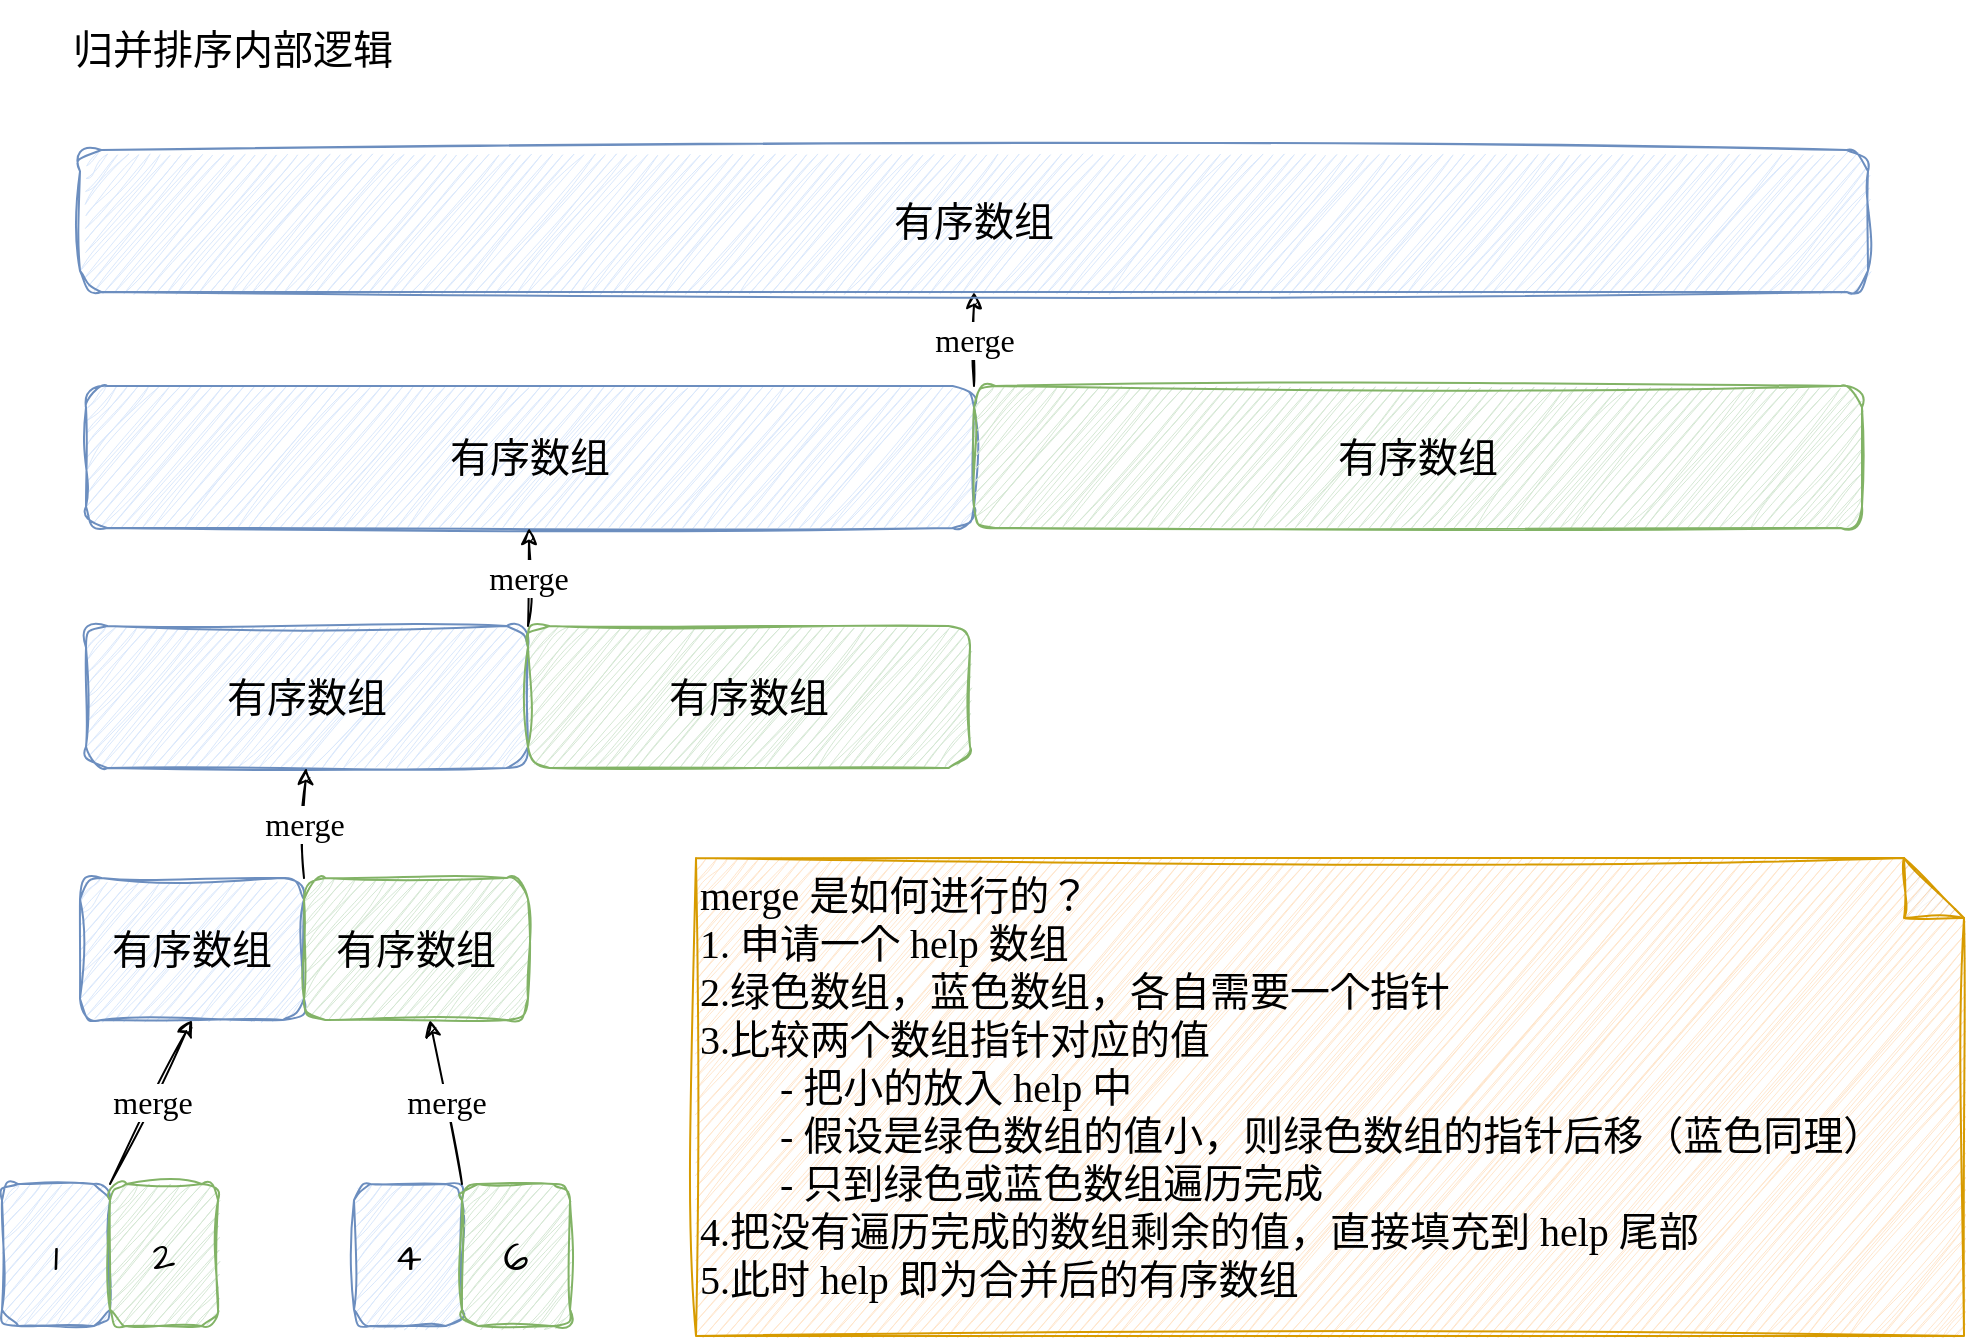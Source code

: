 <mxfile>
    <diagram id="BZZcQW6atTqjhy44g_oU" name="第 1 页">
        <mxGraphModel dx="978" dy="612" grid="0" gridSize="10" guides="1" tooltips="1" connect="1" arrows="1" fold="1" page="1" pageScale="1" pageWidth="1200" pageHeight="1600" background="none" math="0" shadow="0">
            <root>
                <mxCell id="0"/>
                <mxCell id="1" parent="0"/>
                <mxCell id="177" value="归并排序内部逻辑" style="text;html=1;strokeColor=none;fillColor=none;align=center;verticalAlign=middle;whiteSpace=wrap;rounded=0;shadow=0;glass=0;sketch=1;hachureGap=4;jiggle=2;fillStyle=auto;curveFitting=1;fontFamily=Architects Daughter;fontSource=https%3A%2F%2Ffonts.googleapis.com%2Fcss%3Ffamily%3DArchitects%2BDaughter;fontSize=20;" parent="1" vertex="1">
                    <mxGeometry x="176" y="92" width="185" height="50" as="geometry"/>
                </mxCell>
                <mxCell id="181" value="有序数组" style="rounded=1;whiteSpace=wrap;html=1;sketch=1;hachureGap=4;jiggle=2;curveFitting=1;fontFamily=Architects Daughter;fontSource=https%3A%2F%2Ffonts.googleapis.com%2Fcss%3Ffamily%3DArchitects%2BDaughter;fontSize=20;fillColor=#dae8fc;strokeColor=#6c8ebf;" parent="1" vertex="1">
                    <mxGeometry x="195" y="285" width="444" height="71" as="geometry"/>
                </mxCell>
                <mxCell id="203" value="merge" style="edgeStyle=none;sketch=1;hachureGap=4;jiggle=2;curveFitting=1;html=1;exitX=0;exitY=0;exitDx=0;exitDy=0;entryX=0.5;entryY=1;entryDx=0;entryDy=0;fontFamily=Comic Sans MS;fontSize=16;" parent="1" source="182" target="202" edge="1">
                    <mxGeometry relative="1" as="geometry"/>
                </mxCell>
                <mxCell id="182" value="有序数组" style="rounded=1;whiteSpace=wrap;html=1;sketch=1;hachureGap=4;jiggle=2;curveFitting=1;fontFamily=Architects Daughter;fontSource=https%3A%2F%2Ffonts.googleapis.com%2Fcss%3Ffamily%3DArchitects%2BDaughter;fontSize=20;fillColor=#d5e8d4;strokeColor=#82b366;" parent="1" vertex="1">
                    <mxGeometry x="639" y="285" width="444" height="71" as="geometry"/>
                </mxCell>
                <mxCell id="185" value="" style="group" parent="1" vertex="1" connectable="0">
                    <mxGeometry x="195" y="405" width="442" height="71" as="geometry"/>
                </mxCell>
                <mxCell id="183" value="有序数组" style="rounded=1;whiteSpace=wrap;html=1;sketch=1;hachureGap=4;jiggle=2;curveFitting=1;fontFamily=Architects Daughter;fontSource=https%3A%2F%2Ffonts.googleapis.com%2Fcss%3Ffamily%3DArchitects%2BDaughter;fontSize=20;fillColor=#dae8fc;strokeColor=#6c8ebf;" parent="185" vertex="1">
                    <mxGeometry width="221" height="71" as="geometry"/>
                </mxCell>
                <mxCell id="184" value="有序数组" style="rounded=1;whiteSpace=wrap;html=1;sketch=1;hachureGap=4;jiggle=2;curveFitting=1;fontFamily=Architects Daughter;fontSource=https%3A%2F%2Ffonts.googleapis.com%2Fcss%3Ffamily%3DArchitects%2BDaughter;fontSize=20;fillColor=#d5e8d4;strokeColor=#82b366;" parent="185" vertex="1">
                    <mxGeometry x="221" width="221" height="71" as="geometry"/>
                </mxCell>
                <mxCell id="186" value="" style="group" parent="1" vertex="1" connectable="0">
                    <mxGeometry x="192" y="531" width="224" height="71" as="geometry"/>
                </mxCell>
                <mxCell id="187" value="有序数组" style="rounded=1;whiteSpace=wrap;html=1;sketch=1;hachureGap=4;jiggle=2;curveFitting=1;fontFamily=Architects Daughter;fontSource=https%3A%2F%2Ffonts.googleapis.com%2Fcss%3Ffamily%3DArchitects%2BDaughter;fontSize=20;fillColor=#dae8fc;strokeColor=#6c8ebf;" parent="186" vertex="1">
                    <mxGeometry width="112" height="71" as="geometry"/>
                </mxCell>
                <mxCell id="188" value="有序数组" style="rounded=1;whiteSpace=wrap;html=1;sketch=1;hachureGap=4;jiggle=2;curveFitting=1;fontFamily=Architects Daughter;fontSource=https%3A%2F%2Ffonts.googleapis.com%2Fcss%3Ffamily%3DArchitects%2BDaughter;fontSize=20;fillColor=#d5e8d4;strokeColor=#82b366;" parent="186" vertex="1">
                    <mxGeometry x="112" width="112" height="71" as="geometry"/>
                </mxCell>
                <mxCell id="190" value="" style="group" parent="1" vertex="1" connectable="0">
                    <mxGeometry x="153" y="684" width="108" height="71" as="geometry"/>
                </mxCell>
                <mxCell id="191" value="1" style="rounded=1;whiteSpace=wrap;html=1;sketch=1;hachureGap=4;jiggle=2;curveFitting=1;fontFamily=Architects Daughter;fontSource=https%3A%2F%2Ffonts.googleapis.com%2Fcss%3Ffamily%3DArchitects%2BDaughter;fontSize=20;fillColor=#dae8fc;strokeColor=#6c8ebf;" parent="190" vertex="1">
                    <mxGeometry width="54" height="71" as="geometry"/>
                </mxCell>
                <mxCell id="192" value="2" style="rounded=1;whiteSpace=wrap;html=1;sketch=1;hachureGap=4;jiggle=2;curveFitting=1;fontFamily=Architects Daughter;fontSource=https%3A%2F%2Ffonts.googleapis.com%2Fcss%3Ffamily%3DArchitects%2BDaughter;fontSize=20;fillColor=#d5e8d4;strokeColor=#82b366;" parent="190" vertex="1">
                    <mxGeometry x="54" width="54" height="71" as="geometry"/>
                </mxCell>
                <mxCell id="193" value="" style="group" parent="1" vertex="1" connectable="0">
                    <mxGeometry x="329" y="684" width="108" height="71" as="geometry"/>
                </mxCell>
                <mxCell id="194" value="4" style="rounded=1;whiteSpace=wrap;html=1;sketch=1;hachureGap=4;jiggle=2;curveFitting=1;fontFamily=Architects Daughter;fontSource=https%3A%2F%2Ffonts.googleapis.com%2Fcss%3Ffamily%3DArchitects%2BDaughter;fontSize=20;fillColor=#dae8fc;strokeColor=#6c8ebf;" parent="193" vertex="1">
                    <mxGeometry width="54" height="71" as="geometry"/>
                </mxCell>
                <mxCell id="195" value="6" style="rounded=1;whiteSpace=wrap;html=1;sketch=1;hachureGap=4;jiggle=2;curveFitting=1;fontFamily=Architects Daughter;fontSource=https%3A%2F%2Ffonts.googleapis.com%2Fcss%3Ffamily%3DArchitects%2BDaughter;fontSize=20;fillColor=#d5e8d4;strokeColor=#82b366;" parent="193" vertex="1">
                    <mxGeometry x="54" width="54" height="71" as="geometry"/>
                </mxCell>
                <mxCell id="196" value="merge" style="edgeStyle=none;sketch=1;hachureGap=4;jiggle=2;curveFitting=1;html=1;exitX=0;exitY=0;exitDx=0;exitDy=0;entryX=0.5;entryY=1;entryDx=0;entryDy=0;fontFamily=Comic Sans MS;fontSize=16;" parent="1" source="192" target="187" edge="1">
                    <mxGeometry relative="1" as="geometry"/>
                </mxCell>
                <mxCell id="199" value="merge" style="edgeStyle=none;sketch=1;hachureGap=4;jiggle=2;curveFitting=1;html=1;exitX=0;exitY=0;exitDx=0;exitDy=0;fontFamily=Comic Sans MS;fontSize=16;" parent="1" source="195" target="188" edge="1">
                    <mxGeometry relative="1" as="geometry"/>
                </mxCell>
                <mxCell id="200" value="merge" style="edgeStyle=none;sketch=1;hachureGap=4;jiggle=2;curveFitting=1;html=1;exitX=0;exitY=0;exitDx=0;exitDy=0;fontFamily=Comic Sans MS;fontSize=16;" parent="1" source="188" target="183" edge="1">
                    <mxGeometry relative="1" as="geometry"/>
                </mxCell>
                <mxCell id="201" value="merge" style="edgeStyle=none;sketch=1;hachureGap=4;jiggle=2;curveFitting=1;html=1;exitX=0;exitY=0;exitDx=0;exitDy=0;fontFamily=Comic Sans MS;fontSize=16;" parent="1" source="184" target="181" edge="1">
                    <mxGeometry relative="1" as="geometry"/>
                </mxCell>
                <mxCell id="202" value="有序数组" style="rounded=1;whiteSpace=wrap;html=1;sketch=1;hachureGap=4;jiggle=2;curveFitting=1;fontFamily=Architects Daughter;fontSource=https%3A%2F%2Ffonts.googleapis.com%2Fcss%3Ffamily%3DArchitects%2BDaughter;fontSize=20;fillColor=#dae8fc;strokeColor=#6c8ebf;" parent="1" vertex="1">
                    <mxGeometry x="192" y="167" width="894" height="71" as="geometry"/>
                </mxCell>
                <mxCell id="204" value="merge 是如何进行的？&lt;br&gt;1. 申请一个 help 数组&lt;br&gt;2.绿色数组，蓝色数组，各自需要一个指针&lt;br&gt;3.比较两个数组指针对应的值&lt;br&gt;&lt;span style=&quot;white-space: pre;&quot;&gt;&#9;&lt;/span&gt;- 把小的放入 help 中&lt;br&gt;&lt;span style=&quot;white-space: pre;&quot;&gt;&#9;&lt;/span&gt;- 假设是绿色数组的值小，则绿色数组的指针后移（蓝色同理）&lt;br&gt;&lt;span style=&quot;white-space: pre;&quot;&gt;&#9;&lt;/span&gt;- 只到绿色或蓝色数组遍历完成&lt;br&gt;4.把没有遍历完成的数组剩余的值，直接填充到 help 尾部&lt;br&gt;5.此时 help 即为合并后的有序数组" style="shape=note;whiteSpace=wrap;html=1;backgroundOutline=1;darkOpacity=0.05;sketch=1;hachureGap=4;jiggle=2;curveFitting=1;fontFamily=Comic Sans MS;fontSize=20;fillColor=#ffe6cc;strokeColor=#d79b00;align=left;verticalAlign=top;" parent="1" vertex="1">
                    <mxGeometry x="500" y="521" width="634" height="239" as="geometry"/>
                </mxCell>
            </root>
        </mxGraphModel>
    </diagram>
</mxfile>